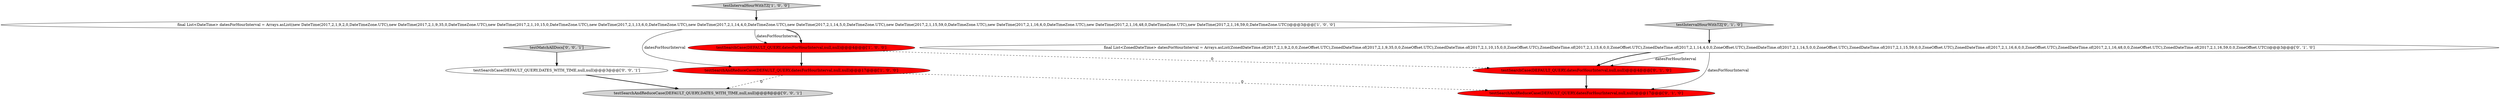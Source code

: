 digraph {
1 [style = filled, label = "testSearchAndReduceCase(DEFAULT_QUERY,datesForHourInterval,null,null)@@@17@@@['1', '0', '0']", fillcolor = red, shape = ellipse image = "AAA1AAABBB1BBB"];
9 [style = filled, label = "testSearchCase(DEFAULT_QUERY,DATES_WITH_TIME,null,null)@@@3@@@['0', '0', '1']", fillcolor = white, shape = ellipse image = "AAA0AAABBB3BBB"];
6 [style = filled, label = "final List<ZonedDateTime> datesForHourInterval = Arrays.asList(ZonedDateTime.of(2017,2,1,9,2,0,0,ZoneOffset.UTC),ZonedDateTime.of(2017,2,1,9,35,0,0,ZoneOffset.UTC),ZonedDateTime.of(2017,2,1,10,15,0,0,ZoneOffset.UTC),ZonedDateTime.of(2017,2,1,13,6,0,0,ZoneOffset.UTC),ZonedDateTime.of(2017,2,1,14,4,0,0,ZoneOffset.UTC),ZonedDateTime.of(2017,2,1,14,5,0,0,ZoneOffset.UTC),ZonedDateTime.of(2017,2,1,15,59,0,0,ZoneOffset.UTC),ZonedDateTime.of(2017,2,1,16,6,0,0,ZoneOffset.UTC),ZonedDateTime.of(2017,2,1,16,48,0,0,ZoneOffset.UTC),ZonedDateTime.of(2017,2,1,16,59,0,0,ZoneOffset.UTC))@@@3@@@['0', '1', '0']", fillcolor = white, shape = ellipse image = "AAA0AAABBB2BBB"];
10 [style = filled, label = "testMatchAllDocs['0', '0', '1']", fillcolor = lightgray, shape = diamond image = "AAA0AAABBB3BBB"];
8 [style = filled, label = "testSearchAndReduceCase(DEFAULT_QUERY,DATES_WITH_TIME,null,null)@@@8@@@['0', '0', '1']", fillcolor = lightgray, shape = ellipse image = "AAA0AAABBB3BBB"];
2 [style = filled, label = "testIntervalHourWithTZ['1', '0', '0']", fillcolor = lightgray, shape = diamond image = "AAA0AAABBB1BBB"];
0 [style = filled, label = "testSearchCase(DEFAULT_QUERY,datesForHourInterval,null,null)@@@4@@@['1', '0', '0']", fillcolor = red, shape = ellipse image = "AAA1AAABBB1BBB"];
5 [style = filled, label = "testIntervalHourWithTZ['0', '1', '0']", fillcolor = lightgray, shape = diamond image = "AAA0AAABBB2BBB"];
7 [style = filled, label = "testSearchAndReduceCase(DEFAULT_QUERY,datesForHourInterval,null,null)@@@17@@@['0', '1', '0']", fillcolor = red, shape = ellipse image = "AAA1AAABBB2BBB"];
4 [style = filled, label = "testSearchCase(DEFAULT_QUERY,datesForHourInterval,null,null)@@@4@@@['0', '1', '0']", fillcolor = red, shape = ellipse image = "AAA1AAABBB2BBB"];
3 [style = filled, label = "final List<DateTime> datesForHourInterval = Arrays.asList(new DateTime(2017,2,1,9,2,0,DateTimeZone.UTC),new DateTime(2017,2,1,9,35,0,DateTimeZone.UTC),new DateTime(2017,2,1,10,15,0,DateTimeZone.UTC),new DateTime(2017,2,1,13,6,0,DateTimeZone.UTC),new DateTime(2017,2,1,14,4,0,DateTimeZone.UTC),new DateTime(2017,2,1,14,5,0,DateTimeZone.UTC),new DateTime(2017,2,1,15,59,0,DateTimeZone.UTC),new DateTime(2017,2,1,16,6,0,DateTimeZone.UTC),new DateTime(2017,2,1,16,48,0,DateTimeZone.UTC),new DateTime(2017,2,1,16,59,0,DateTimeZone.UTC))@@@3@@@['1', '0', '0']", fillcolor = white, shape = ellipse image = "AAA0AAABBB1BBB"];
6->4 [style = bold, label=""];
1->8 [style = dashed, label="0"];
3->0 [style = solid, label="datesForHourInterval"];
10->9 [style = bold, label=""];
0->4 [style = dashed, label="0"];
5->6 [style = bold, label=""];
6->4 [style = solid, label="datesForHourInterval"];
1->7 [style = dashed, label="0"];
9->8 [style = bold, label=""];
0->1 [style = bold, label=""];
4->7 [style = bold, label=""];
3->0 [style = bold, label=""];
2->3 [style = bold, label=""];
3->1 [style = solid, label="datesForHourInterval"];
6->7 [style = solid, label="datesForHourInterval"];
}
